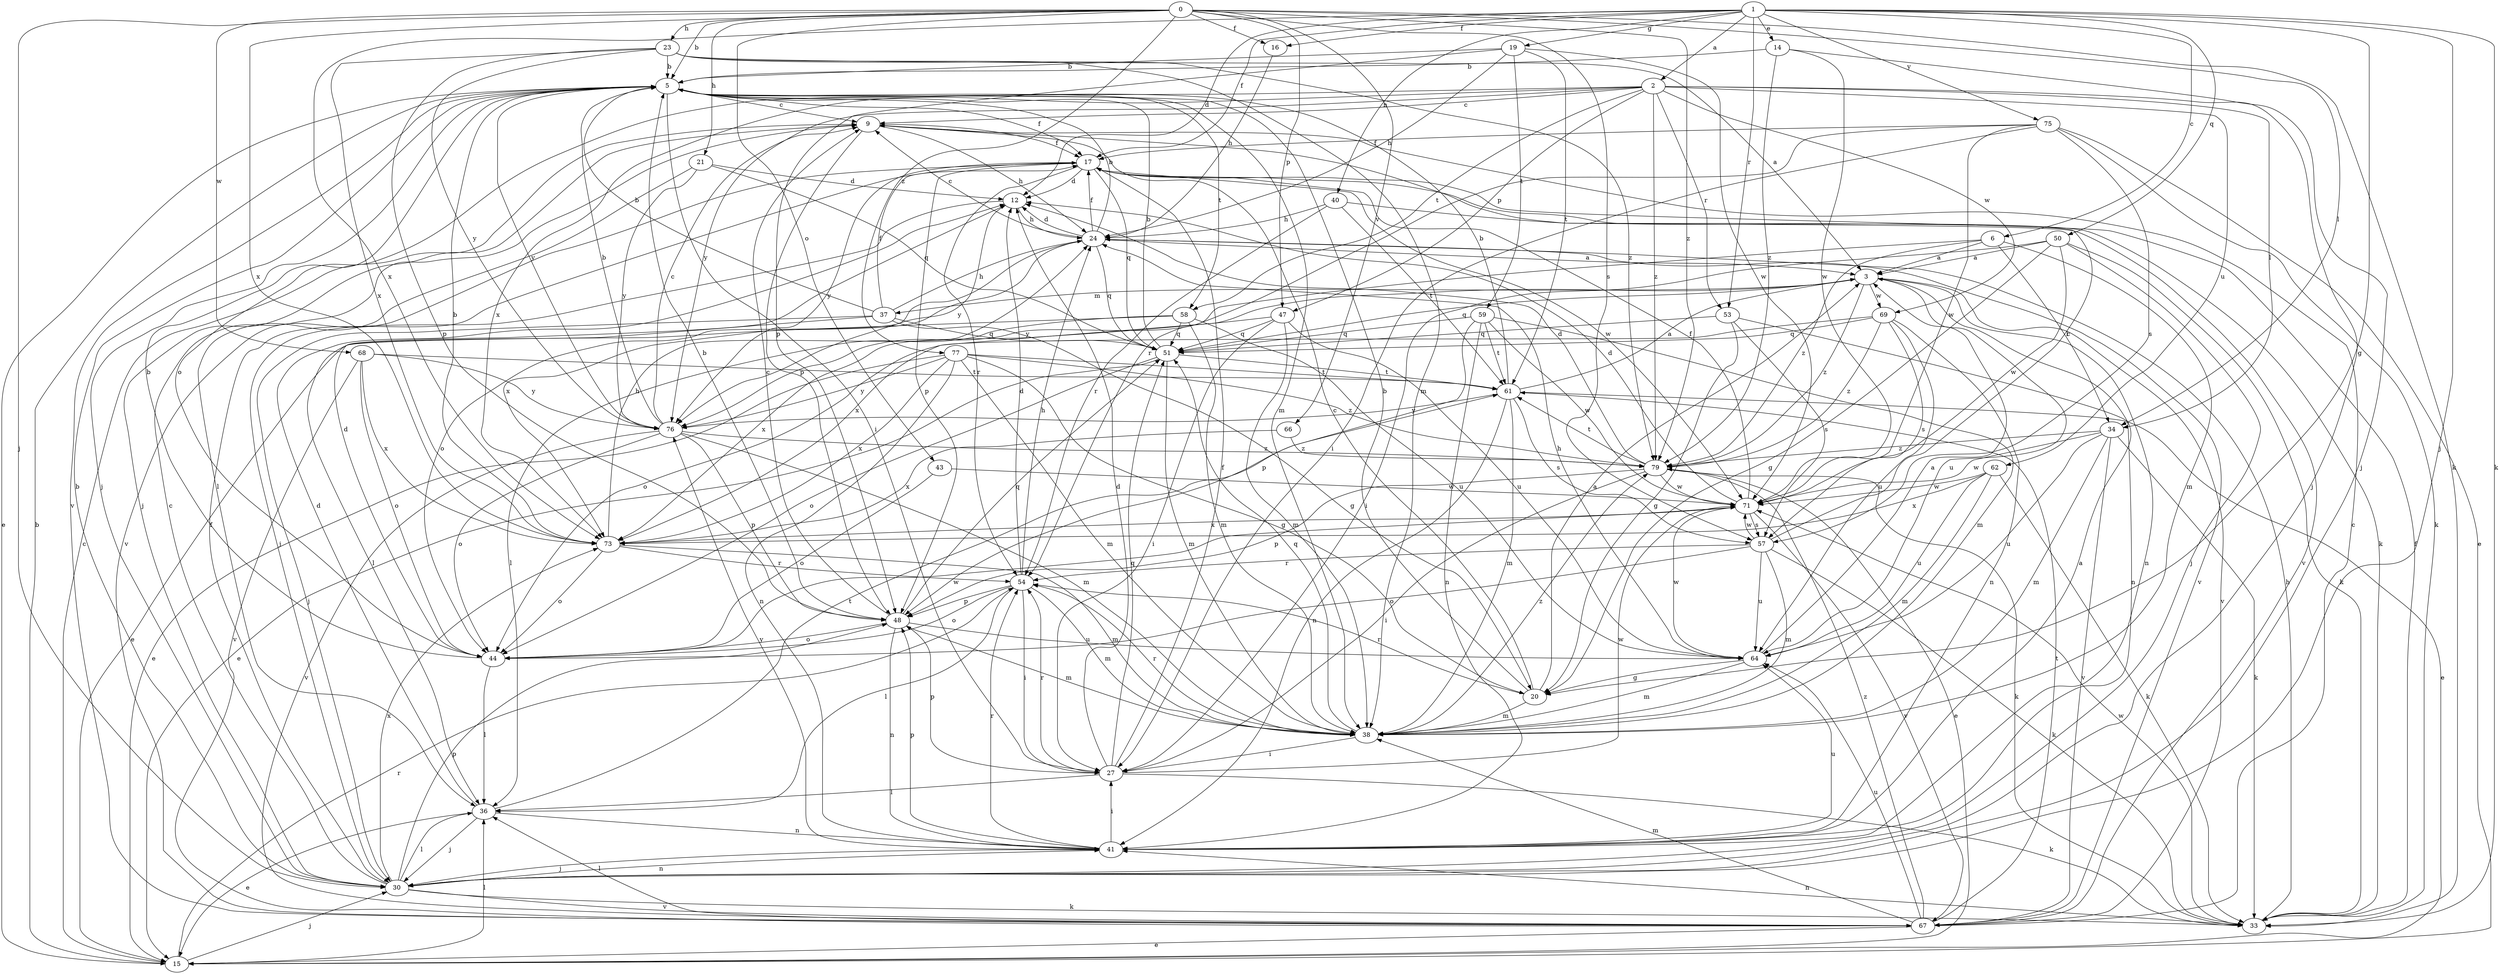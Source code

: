 strict digraph  {
0;
1;
2;
3;
5;
6;
9;
12;
14;
15;
16;
17;
19;
20;
21;
23;
24;
27;
30;
33;
34;
36;
37;
38;
40;
41;
43;
44;
47;
48;
50;
51;
53;
54;
57;
58;
59;
61;
62;
64;
66;
67;
68;
69;
71;
73;
75;
76;
77;
79;
0 -> 5  [label=b];
0 -> 16  [label=f];
0 -> 21  [label=h];
0 -> 23  [label=h];
0 -> 30  [label=j];
0 -> 33  [label=k];
0 -> 34  [label=l];
0 -> 43  [label=o];
0 -> 47  [label=p];
0 -> 57  [label=s];
0 -> 66  [label=v];
0 -> 68  [label=w];
0 -> 73  [label=x];
0 -> 77  [label=z];
0 -> 79  [label=z];
1 -> 2  [label=a];
1 -> 6  [label=c];
1 -> 12  [label=d];
1 -> 14  [label=e];
1 -> 16  [label=f];
1 -> 17  [label=f];
1 -> 19  [label=g];
1 -> 20  [label=g];
1 -> 30  [label=j];
1 -> 33  [label=k];
1 -> 40  [label=n];
1 -> 50  [label=q];
1 -> 53  [label=r];
1 -> 73  [label=x];
1 -> 75  [label=y];
2 -> 9  [label=c];
2 -> 30  [label=j];
2 -> 34  [label=l];
2 -> 44  [label=o];
2 -> 47  [label=p];
2 -> 53  [label=r];
2 -> 58  [label=t];
2 -> 62  [label=u];
2 -> 69  [label=w];
2 -> 73  [label=x];
2 -> 76  [label=y];
2 -> 79  [label=z];
3 -> 37  [label=m];
3 -> 41  [label=n];
3 -> 51  [label=q];
3 -> 64  [label=u];
3 -> 67  [label=v];
3 -> 69  [label=w];
3 -> 73  [label=x];
3 -> 79  [label=z];
5 -> 9  [label=c];
5 -> 15  [label=e];
5 -> 17  [label=f];
5 -> 27  [label=i];
5 -> 30  [label=j];
5 -> 38  [label=m];
5 -> 58  [label=t];
5 -> 67  [label=v];
5 -> 76  [label=y];
6 -> 3  [label=a];
6 -> 34  [label=l];
6 -> 38  [label=m];
6 -> 76  [label=y];
6 -> 79  [label=z];
9 -> 17  [label=f];
9 -> 24  [label=h];
9 -> 30  [label=j];
9 -> 48  [label=p];
12 -> 24  [label=h];
12 -> 30  [label=j];
12 -> 76  [label=y];
14 -> 5  [label=b];
14 -> 30  [label=j];
14 -> 71  [label=w];
14 -> 79  [label=z];
15 -> 5  [label=b];
15 -> 9  [label=c];
15 -> 30  [label=j];
15 -> 36  [label=l];
15 -> 54  [label=r];
16 -> 24  [label=h];
17 -> 12  [label=d];
17 -> 33  [label=k];
17 -> 48  [label=p];
17 -> 51  [label=q];
17 -> 54  [label=r];
17 -> 67  [label=v];
17 -> 71  [label=w];
17 -> 76  [label=y];
19 -> 5  [label=b];
19 -> 24  [label=h];
19 -> 48  [label=p];
19 -> 59  [label=t];
19 -> 61  [label=t];
19 -> 71  [label=w];
20 -> 3  [label=a];
20 -> 5  [label=b];
20 -> 9  [label=c];
20 -> 38  [label=m];
20 -> 54  [label=r];
21 -> 12  [label=d];
21 -> 36  [label=l];
21 -> 51  [label=q];
21 -> 76  [label=y];
23 -> 3  [label=a];
23 -> 5  [label=b];
23 -> 38  [label=m];
23 -> 48  [label=p];
23 -> 73  [label=x];
23 -> 76  [label=y];
23 -> 79  [label=z];
24 -> 3  [label=a];
24 -> 5  [label=b];
24 -> 9  [label=c];
24 -> 12  [label=d];
24 -> 17  [label=f];
24 -> 44  [label=o];
24 -> 51  [label=q];
24 -> 67  [label=v];
24 -> 73  [label=x];
27 -> 12  [label=d];
27 -> 17  [label=f];
27 -> 33  [label=k];
27 -> 36  [label=l];
27 -> 48  [label=p];
27 -> 51  [label=q];
27 -> 54  [label=r];
27 -> 71  [label=w];
30 -> 5  [label=b];
30 -> 9  [label=c];
30 -> 17  [label=f];
30 -> 33  [label=k];
30 -> 36  [label=l];
30 -> 41  [label=n];
30 -> 48  [label=p];
30 -> 67  [label=v];
30 -> 73  [label=x];
33 -> 17  [label=f];
33 -> 24  [label=h];
33 -> 41  [label=n];
33 -> 71  [label=w];
34 -> 33  [label=k];
34 -> 38  [label=m];
34 -> 64  [label=u];
34 -> 67  [label=v];
34 -> 71  [label=w];
34 -> 79  [label=z];
36 -> 12  [label=d];
36 -> 15  [label=e];
36 -> 30  [label=j];
36 -> 41  [label=n];
36 -> 61  [label=t];
37 -> 5  [label=b];
37 -> 17  [label=f];
37 -> 20  [label=g];
37 -> 24  [label=h];
37 -> 30  [label=j];
37 -> 36  [label=l];
37 -> 51  [label=q];
38 -> 27  [label=i];
38 -> 51  [label=q];
38 -> 54  [label=r];
38 -> 79  [label=z];
40 -> 24  [label=h];
40 -> 54  [label=r];
40 -> 61  [label=t];
40 -> 67  [label=v];
41 -> 3  [label=a];
41 -> 27  [label=i];
41 -> 30  [label=j];
41 -> 48  [label=p];
41 -> 54  [label=r];
41 -> 64  [label=u];
41 -> 76  [label=y];
43 -> 44  [label=o];
43 -> 71  [label=w];
44 -> 5  [label=b];
44 -> 12  [label=d];
44 -> 36  [label=l];
44 -> 71  [label=w];
47 -> 27  [label=i];
47 -> 38  [label=m];
47 -> 51  [label=q];
47 -> 64  [label=u];
47 -> 73  [label=x];
48 -> 5  [label=b];
48 -> 9  [label=c];
48 -> 38  [label=m];
48 -> 41  [label=n];
48 -> 44  [label=o];
48 -> 51  [label=q];
48 -> 64  [label=u];
50 -> 3  [label=a];
50 -> 20  [label=g];
50 -> 27  [label=i];
50 -> 30  [label=j];
50 -> 33  [label=k];
50 -> 71  [label=w];
51 -> 5  [label=b];
51 -> 15  [label=e];
51 -> 38  [label=m];
51 -> 44  [label=o];
51 -> 61  [label=t];
53 -> 20  [label=g];
53 -> 41  [label=n];
53 -> 51  [label=q];
53 -> 57  [label=s];
54 -> 12  [label=d];
54 -> 24  [label=h];
54 -> 27  [label=i];
54 -> 36  [label=l];
54 -> 38  [label=m];
54 -> 44  [label=o];
54 -> 48  [label=p];
57 -> 9  [label=c];
57 -> 33  [label=k];
57 -> 38  [label=m];
57 -> 44  [label=o];
57 -> 54  [label=r];
57 -> 64  [label=u];
57 -> 71  [label=w];
58 -> 15  [label=e];
58 -> 36  [label=l];
58 -> 38  [label=m];
58 -> 51  [label=q];
58 -> 64  [label=u];
59 -> 38  [label=m];
59 -> 41  [label=n];
59 -> 48  [label=p];
59 -> 51  [label=q];
59 -> 61  [label=t];
59 -> 71  [label=w];
61 -> 3  [label=a];
61 -> 5  [label=b];
61 -> 15  [label=e];
61 -> 38  [label=m];
61 -> 41  [label=n];
61 -> 57  [label=s];
61 -> 76  [label=y];
62 -> 33  [label=k];
62 -> 38  [label=m];
62 -> 64  [label=u];
62 -> 71  [label=w];
62 -> 73  [label=x];
64 -> 3  [label=a];
64 -> 20  [label=g];
64 -> 24  [label=h];
64 -> 38  [label=m];
64 -> 71  [label=w];
66 -> 73  [label=x];
66 -> 79  [label=z];
67 -> 9  [label=c];
67 -> 15  [label=e];
67 -> 36  [label=l];
67 -> 38  [label=m];
67 -> 61  [label=t];
67 -> 64  [label=u];
67 -> 79  [label=z];
68 -> 44  [label=o];
68 -> 61  [label=t];
68 -> 67  [label=v];
68 -> 73  [label=x];
68 -> 76  [label=y];
69 -> 41  [label=n];
69 -> 44  [label=o];
69 -> 51  [label=q];
69 -> 57  [label=s];
69 -> 64  [label=u];
69 -> 79  [label=z];
71 -> 12  [label=d];
71 -> 17  [label=f];
71 -> 57  [label=s];
71 -> 67  [label=v];
71 -> 73  [label=x];
73 -> 5  [label=b];
73 -> 24  [label=h];
73 -> 38  [label=m];
73 -> 44  [label=o];
73 -> 54  [label=r];
75 -> 15  [label=e];
75 -> 17  [label=f];
75 -> 27  [label=i];
75 -> 33  [label=k];
75 -> 54  [label=r];
75 -> 57  [label=s];
75 -> 71  [label=w];
76 -> 5  [label=b];
76 -> 9  [label=c];
76 -> 38  [label=m];
76 -> 44  [label=o];
76 -> 48  [label=p];
76 -> 67  [label=v];
76 -> 79  [label=z];
77 -> 15  [label=e];
77 -> 20  [label=g];
77 -> 38  [label=m];
77 -> 41  [label=n];
77 -> 61  [label=t];
77 -> 73  [label=x];
77 -> 76  [label=y];
77 -> 79  [label=z];
79 -> 12  [label=d];
79 -> 15  [label=e];
79 -> 27  [label=i];
79 -> 33  [label=k];
79 -> 48  [label=p];
79 -> 61  [label=t];
79 -> 71  [label=w];
}

